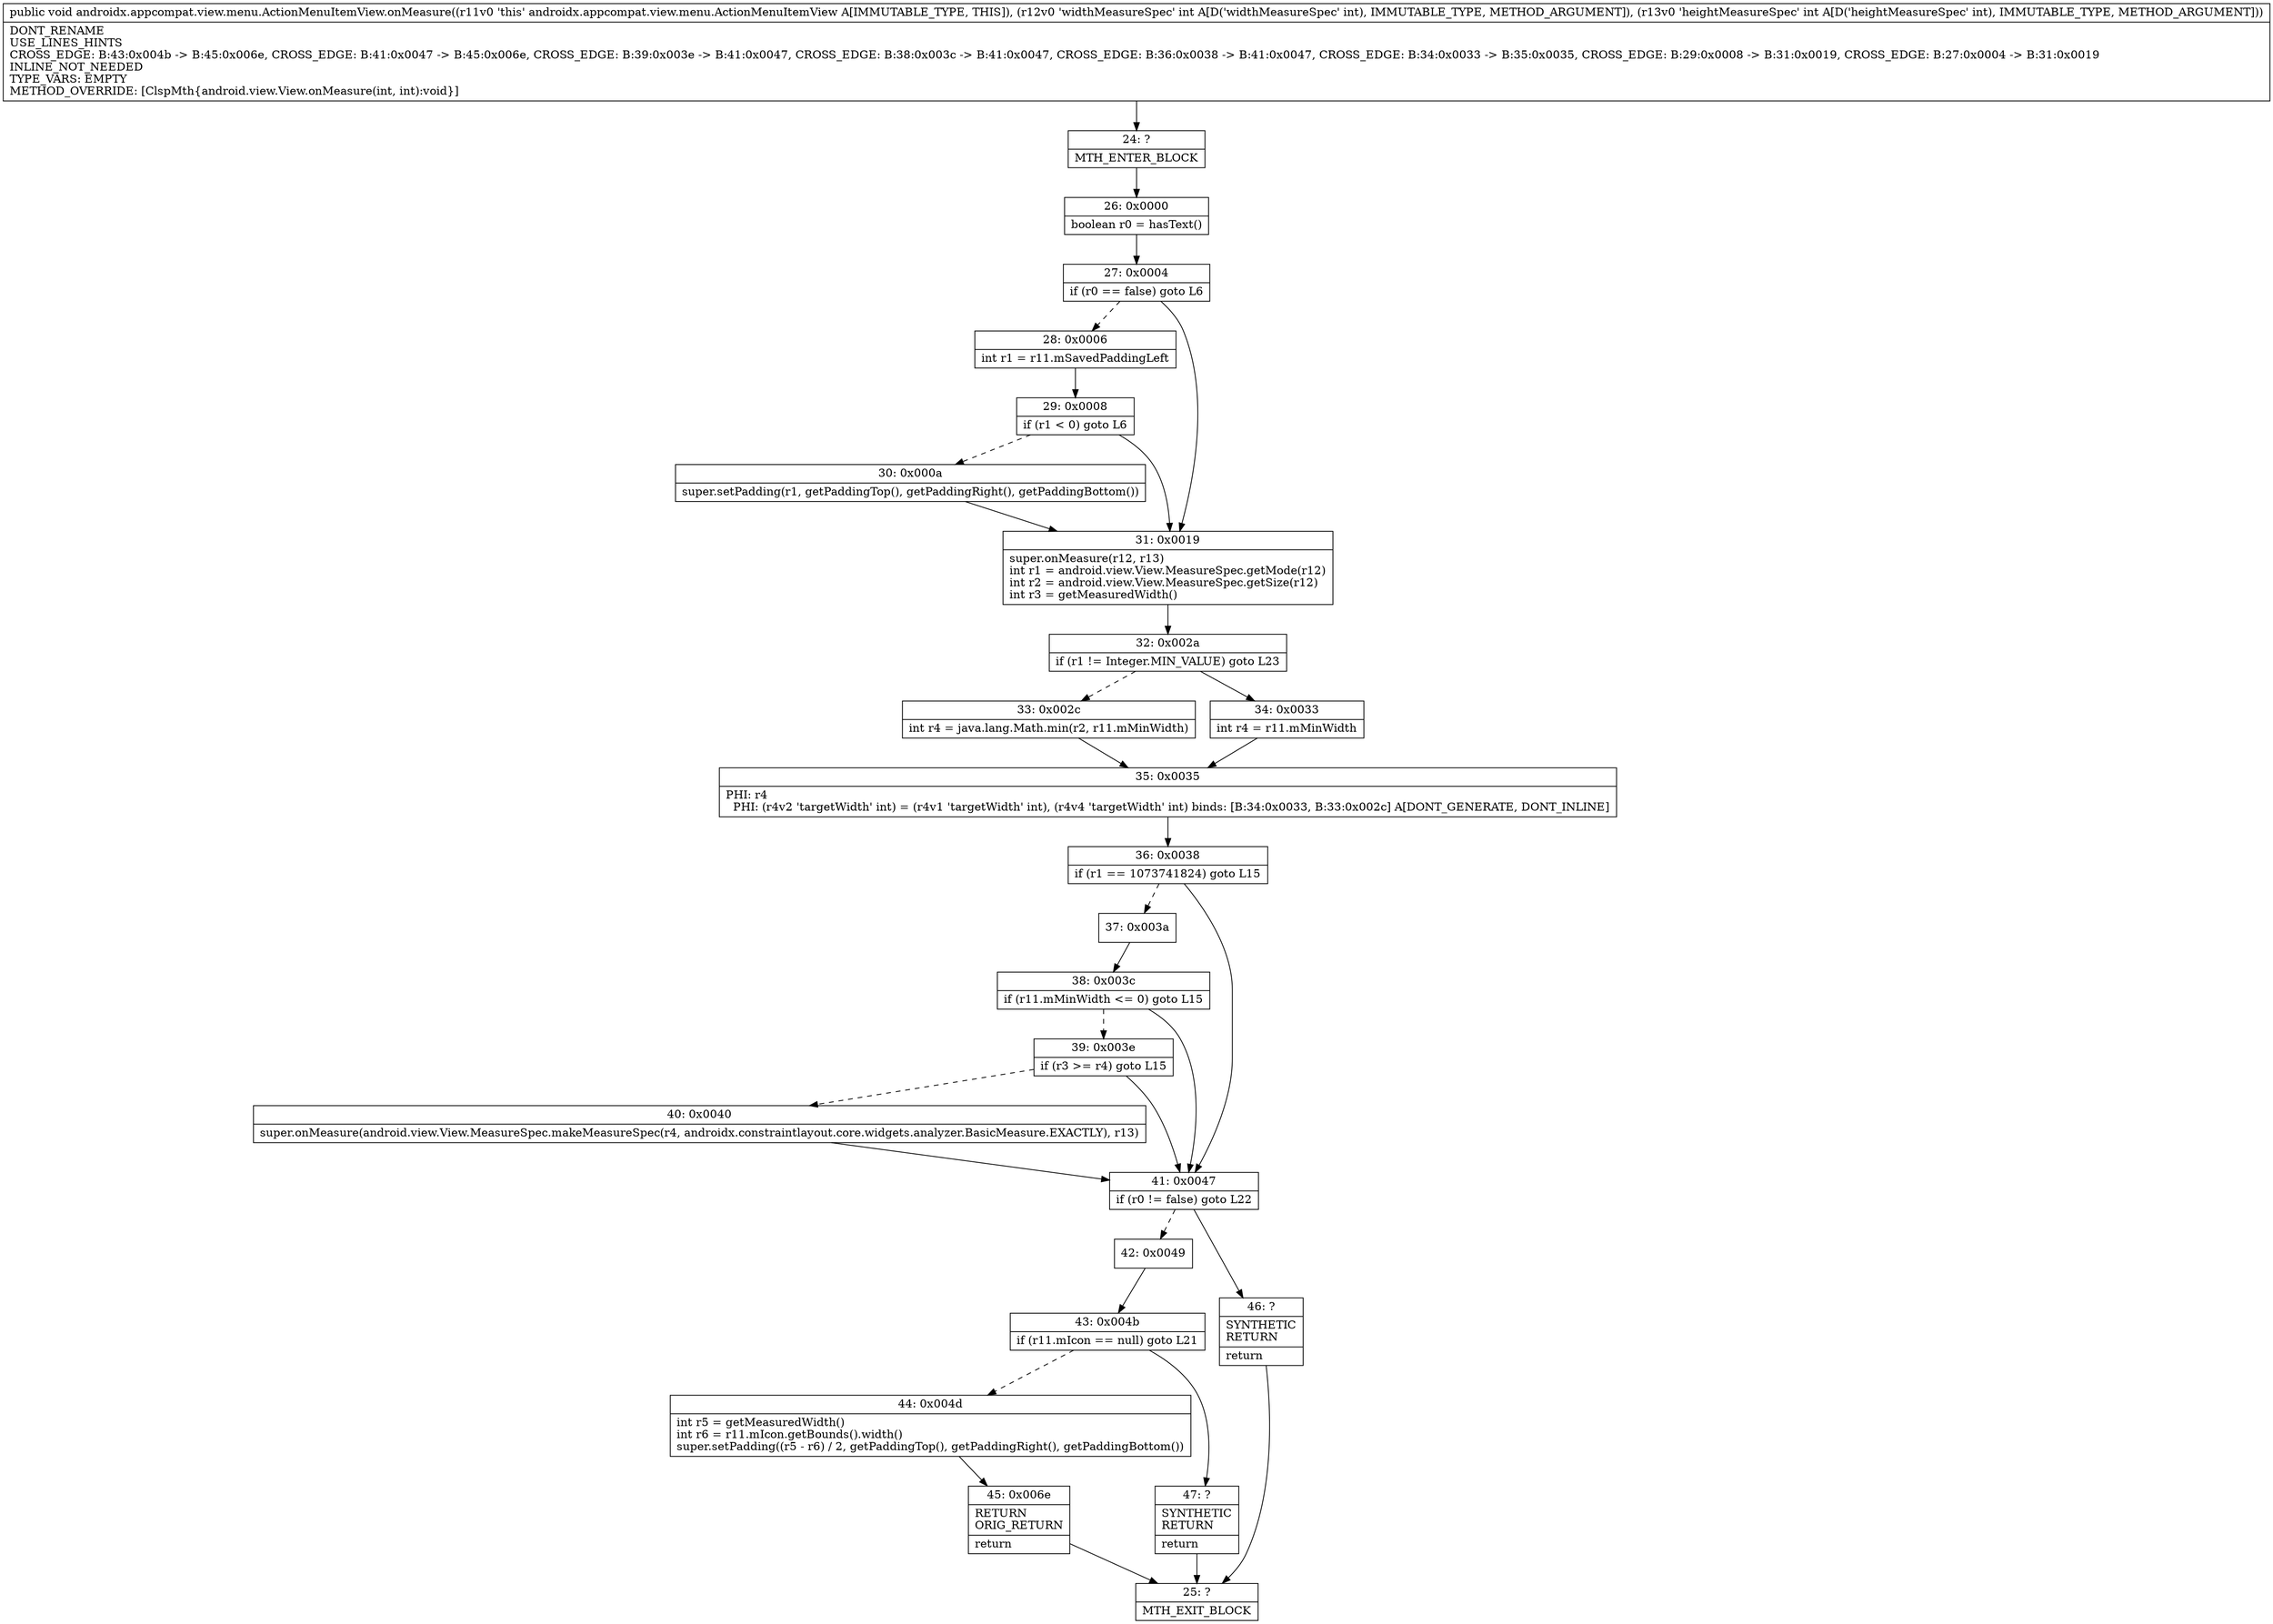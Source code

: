 digraph "CFG forandroidx.appcompat.view.menu.ActionMenuItemView.onMeasure(II)V" {
Node_24 [shape=record,label="{24\:\ ?|MTH_ENTER_BLOCK\l}"];
Node_26 [shape=record,label="{26\:\ 0x0000|boolean r0 = hasText()\l}"];
Node_27 [shape=record,label="{27\:\ 0x0004|if (r0 == false) goto L6\l}"];
Node_28 [shape=record,label="{28\:\ 0x0006|int r1 = r11.mSavedPaddingLeft\l}"];
Node_29 [shape=record,label="{29\:\ 0x0008|if (r1 \< 0) goto L6\l}"];
Node_30 [shape=record,label="{30\:\ 0x000a|super.setPadding(r1, getPaddingTop(), getPaddingRight(), getPaddingBottom())\l}"];
Node_31 [shape=record,label="{31\:\ 0x0019|super.onMeasure(r12, r13)\lint r1 = android.view.View.MeasureSpec.getMode(r12)\lint r2 = android.view.View.MeasureSpec.getSize(r12)\lint r3 = getMeasuredWidth()\l}"];
Node_32 [shape=record,label="{32\:\ 0x002a|if (r1 != Integer.MIN_VALUE) goto L23\l}"];
Node_33 [shape=record,label="{33\:\ 0x002c|int r4 = java.lang.Math.min(r2, r11.mMinWidth)\l}"];
Node_35 [shape=record,label="{35\:\ 0x0035|PHI: r4 \l  PHI: (r4v2 'targetWidth' int) = (r4v1 'targetWidth' int), (r4v4 'targetWidth' int) binds: [B:34:0x0033, B:33:0x002c] A[DONT_GENERATE, DONT_INLINE]\l}"];
Node_36 [shape=record,label="{36\:\ 0x0038|if (r1 == 1073741824) goto L15\l}"];
Node_37 [shape=record,label="{37\:\ 0x003a}"];
Node_38 [shape=record,label="{38\:\ 0x003c|if (r11.mMinWidth \<= 0) goto L15\l}"];
Node_39 [shape=record,label="{39\:\ 0x003e|if (r3 \>= r4) goto L15\l}"];
Node_40 [shape=record,label="{40\:\ 0x0040|super.onMeasure(android.view.View.MeasureSpec.makeMeasureSpec(r4, androidx.constraintlayout.core.widgets.analyzer.BasicMeasure.EXACTLY), r13)\l}"];
Node_41 [shape=record,label="{41\:\ 0x0047|if (r0 != false) goto L22\l}"];
Node_42 [shape=record,label="{42\:\ 0x0049}"];
Node_43 [shape=record,label="{43\:\ 0x004b|if (r11.mIcon == null) goto L21\l}"];
Node_44 [shape=record,label="{44\:\ 0x004d|int r5 = getMeasuredWidth()\lint r6 = r11.mIcon.getBounds().width()\lsuper.setPadding((r5 \- r6) \/ 2, getPaddingTop(), getPaddingRight(), getPaddingBottom())\l}"];
Node_45 [shape=record,label="{45\:\ 0x006e|RETURN\lORIG_RETURN\l|return\l}"];
Node_25 [shape=record,label="{25\:\ ?|MTH_EXIT_BLOCK\l}"];
Node_47 [shape=record,label="{47\:\ ?|SYNTHETIC\lRETURN\l|return\l}"];
Node_46 [shape=record,label="{46\:\ ?|SYNTHETIC\lRETURN\l|return\l}"];
Node_34 [shape=record,label="{34\:\ 0x0033|int r4 = r11.mMinWidth\l}"];
MethodNode[shape=record,label="{public void androidx.appcompat.view.menu.ActionMenuItemView.onMeasure((r11v0 'this' androidx.appcompat.view.menu.ActionMenuItemView A[IMMUTABLE_TYPE, THIS]), (r12v0 'widthMeasureSpec' int A[D('widthMeasureSpec' int), IMMUTABLE_TYPE, METHOD_ARGUMENT]), (r13v0 'heightMeasureSpec' int A[D('heightMeasureSpec' int), IMMUTABLE_TYPE, METHOD_ARGUMENT]))  | DONT_RENAME\lUSE_LINES_HINTS\lCROSS_EDGE: B:43:0x004b \-\> B:45:0x006e, CROSS_EDGE: B:41:0x0047 \-\> B:45:0x006e, CROSS_EDGE: B:39:0x003e \-\> B:41:0x0047, CROSS_EDGE: B:38:0x003c \-\> B:41:0x0047, CROSS_EDGE: B:36:0x0038 \-\> B:41:0x0047, CROSS_EDGE: B:34:0x0033 \-\> B:35:0x0035, CROSS_EDGE: B:29:0x0008 \-\> B:31:0x0019, CROSS_EDGE: B:27:0x0004 \-\> B:31:0x0019\lINLINE_NOT_NEEDED\lTYPE_VARS: EMPTY\lMETHOD_OVERRIDE: [ClspMth\{android.view.View.onMeasure(int, int):void\}]\l}"];
MethodNode -> Node_24;Node_24 -> Node_26;
Node_26 -> Node_27;
Node_27 -> Node_28[style=dashed];
Node_27 -> Node_31;
Node_28 -> Node_29;
Node_29 -> Node_30[style=dashed];
Node_29 -> Node_31;
Node_30 -> Node_31;
Node_31 -> Node_32;
Node_32 -> Node_33[style=dashed];
Node_32 -> Node_34;
Node_33 -> Node_35;
Node_35 -> Node_36;
Node_36 -> Node_37[style=dashed];
Node_36 -> Node_41;
Node_37 -> Node_38;
Node_38 -> Node_39[style=dashed];
Node_38 -> Node_41;
Node_39 -> Node_40[style=dashed];
Node_39 -> Node_41;
Node_40 -> Node_41;
Node_41 -> Node_42[style=dashed];
Node_41 -> Node_46;
Node_42 -> Node_43;
Node_43 -> Node_44[style=dashed];
Node_43 -> Node_47;
Node_44 -> Node_45;
Node_45 -> Node_25;
Node_47 -> Node_25;
Node_46 -> Node_25;
Node_34 -> Node_35;
}

